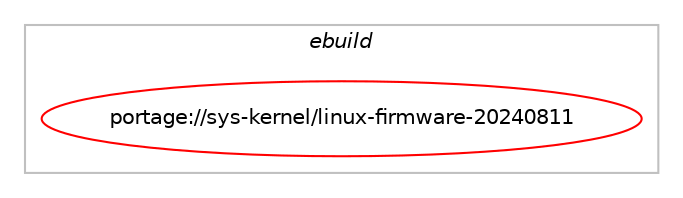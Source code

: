 digraph prolog {

# *************
# Graph options
# *************

newrank=true;
concentrate=true;
compound=true;
graph [rankdir=LR,fontname=Helvetica,fontsize=10,ranksep=1.5];#, ranksep=2.5, nodesep=0.2];
edge  [arrowhead=vee];
node  [fontname=Helvetica,fontsize=10];

# **********
# The ebuild
# **********

subgraph cluster_leftcol {
color=gray;
label=<<i>ebuild</i>>;
id [label="portage://sys-kernel/linux-firmware-20240811", color=red, width=4, href="../sys-kernel/linux-firmware-20240811.svg"];
}

# ****************
# The dependencies
# ****************

subgraph cluster_midcol {
color=gray;
label=<<i>dependencies</i>>;
subgraph cluster_compile {
fillcolor="#eeeeee";
style=filled;
label=<<i>compile</i>>;
}
subgraph cluster_compileandrun {
fillcolor="#eeeeee";
style=filled;
label=<<i>compile and run</i>>;
}
subgraph cluster_run {
fillcolor="#eeeeee";
style=filled;
label=<<i>run</i>>;
# *** BEGIN UNKNOWN DEPENDENCY TYPE (TODO) ***
# id -> equal(use_conditional_group(negative,savedconfig,portage://sys-kernel/linux-firmware-20240811,[use_conditional_group(positive,redistributable,portage://sys-kernel/linux-firmware-20240811,[package_dependency(portage://sys-kernel/linux-firmware-20240811,run,weak,sys-firmware,alsa-firmware,none,[,,],[],[use(enable(alsa_cards_ca0132),none)]),package_dependency(portage://sys-kernel/linux-firmware-20240811,run,weak,sys-block,qla-fc-firmware,none,[,,],[],[]),package_dependency(portage://sys-kernel/linux-firmware-20240811,run,weak,sys-firmware,raspberrypi-wifi-ucode,none,[,,],[],[])]),use_conditional_group(positive,unknown-license,portage://sys-kernel/linux-firmware-20240811,[package_dependency(portage://sys-kernel/linux-firmware-20240811,run,weak,sys-firmware,alsa-firmware,none,[,,],[],[use(enable(alsa_cards_korg1212),none)]),package_dependency(portage://sys-kernel/linux-firmware-20240811,run,weak,sys-firmware,alsa-firmware,none,[,,],[],[use(enable(alsa_cards_maestro3),none)]),package_dependency(portage://sys-kernel/linux-firmware-20240811,run,weak,sys-firmware,alsa-firmware,none,[,,],[],[use(enable(alsa_cards_sb16),none)]),package_dependency(portage://sys-kernel/linux-firmware-20240811,run,weak,sys-firmware,alsa-firmware,none,[,,],[],[use(enable(alsa_cards_ymfpci),none)])])]))
# *** END UNKNOWN DEPENDENCY TYPE (TODO) ***

# *** BEGIN UNKNOWN DEPENDENCY TYPE (TODO) ***
# id -> equal(use_conditional_group(positive,dist-kernel,portage://sys-kernel/linux-firmware-20240811,[package_dependency(portage://sys-kernel/linux-firmware-20240811,run,no,virtual,dist-kernel,none,[,,],[],[])]))
# *** END UNKNOWN DEPENDENCY TYPE (TODO) ***

}
}

# **************
# The candidates
# **************

subgraph cluster_choices {
rank=same;
color=gray;
label=<<i>candidates</i>>;

}

}
